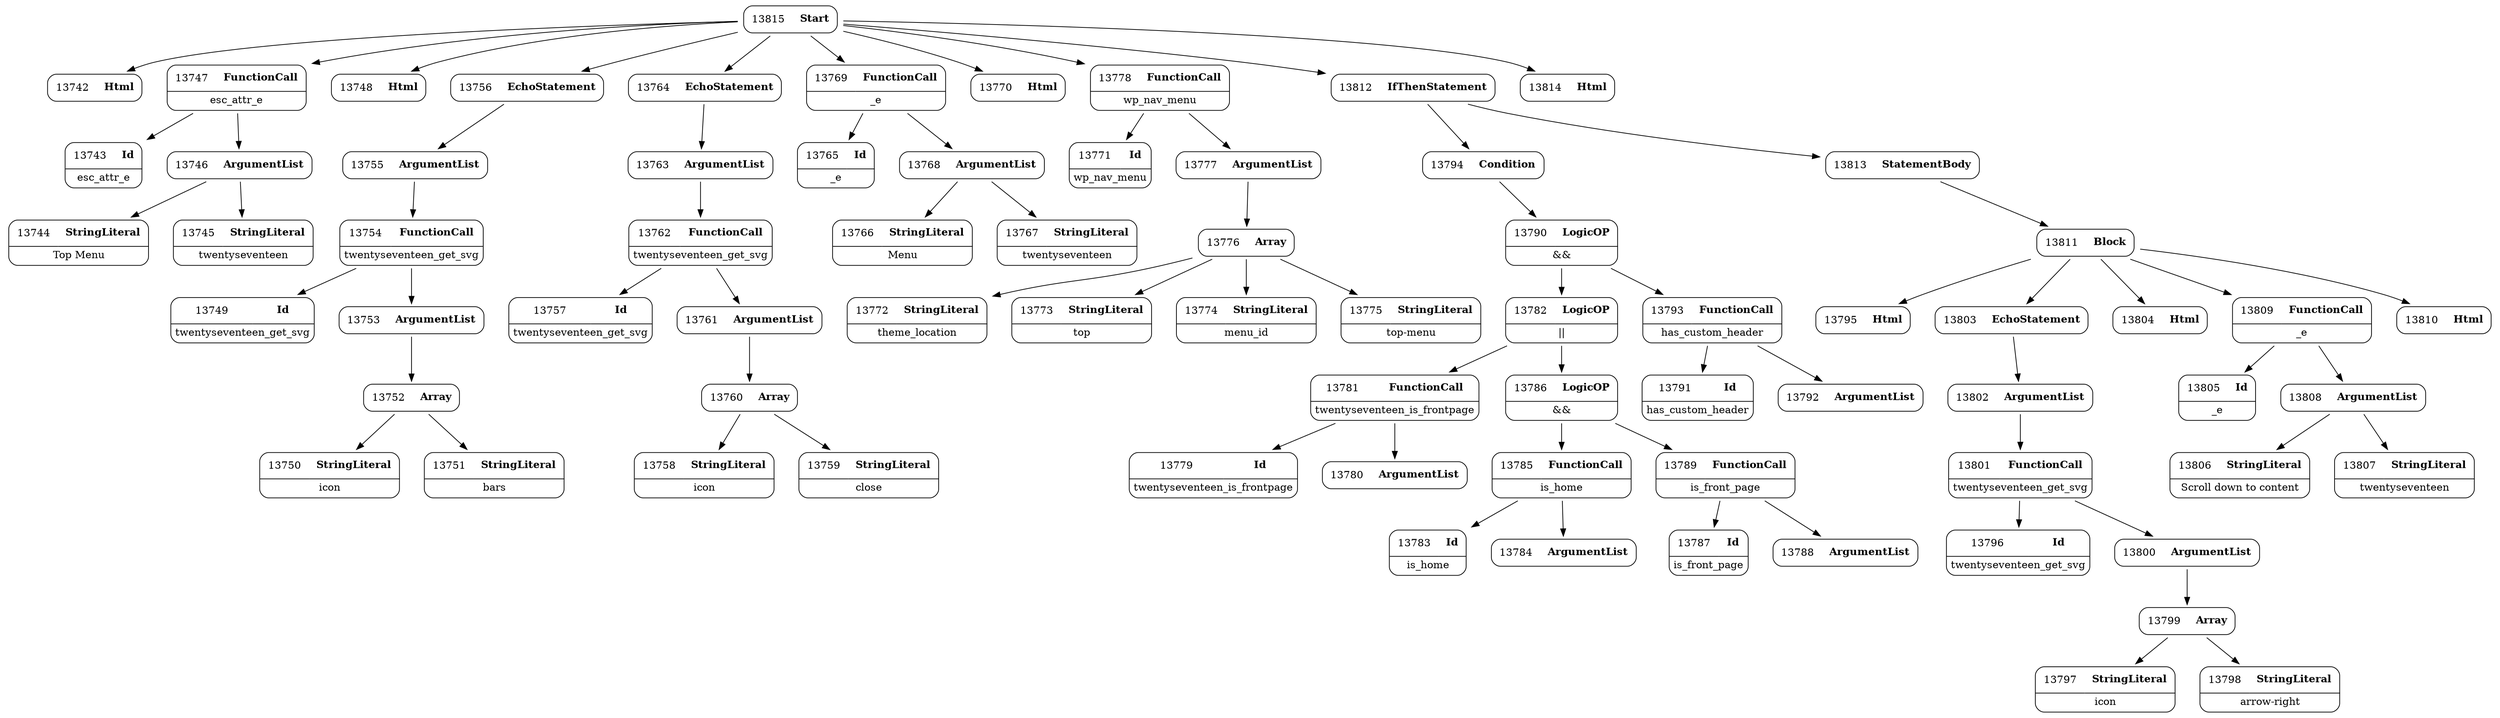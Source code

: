 digraph ast {
node [shape=none];
13742 [label=<<TABLE border='1' cellspacing='0' cellpadding='10' style='rounded' ><TR><TD border='0'>13742</TD><TD border='0'><B>Html</B></TD></TR></TABLE>>];
13743 [label=<<TABLE border='1' cellspacing='0' cellpadding='10' style='rounded' ><TR><TD border='0'>13743</TD><TD border='0'><B>Id</B></TD></TR><HR/><TR><TD border='0' cellpadding='5' colspan='2'>esc_attr_e</TD></TR></TABLE>>];
13744 [label=<<TABLE border='1' cellspacing='0' cellpadding='10' style='rounded' ><TR><TD border='0'>13744</TD><TD border='0'><B>StringLiteral</B></TD></TR><HR/><TR><TD border='0' cellpadding='5' colspan='2'>Top Menu</TD></TR></TABLE>>];
13745 [label=<<TABLE border='1' cellspacing='0' cellpadding='10' style='rounded' ><TR><TD border='0'>13745</TD><TD border='0'><B>StringLiteral</B></TD></TR><HR/><TR><TD border='0' cellpadding='5' colspan='2'>twentyseventeen</TD></TR></TABLE>>];
13746 [label=<<TABLE border='1' cellspacing='0' cellpadding='10' style='rounded' ><TR><TD border='0'>13746</TD><TD border='0'><B>ArgumentList</B></TD></TR></TABLE>>];
13746 -> 13744 [weight=2];
13746 -> 13745 [weight=2];
13747 [label=<<TABLE border='1' cellspacing='0' cellpadding='10' style='rounded' ><TR><TD border='0'>13747</TD><TD border='0'><B>FunctionCall</B></TD></TR><HR/><TR><TD border='0' cellpadding='5' colspan='2'>esc_attr_e</TD></TR></TABLE>>];
13747 -> 13743 [weight=2];
13747 -> 13746 [weight=2];
13748 [label=<<TABLE border='1' cellspacing='0' cellpadding='10' style='rounded' ><TR><TD border='0'>13748</TD><TD border='0'><B>Html</B></TD></TR></TABLE>>];
13749 [label=<<TABLE border='1' cellspacing='0' cellpadding='10' style='rounded' ><TR><TD border='0'>13749</TD><TD border='0'><B>Id</B></TD></TR><HR/><TR><TD border='0' cellpadding='5' colspan='2'>twentyseventeen_get_svg</TD></TR></TABLE>>];
13750 [label=<<TABLE border='1' cellspacing='0' cellpadding='10' style='rounded' ><TR><TD border='0'>13750</TD><TD border='0'><B>StringLiteral</B></TD></TR><HR/><TR><TD border='0' cellpadding='5' colspan='2'>icon</TD></TR></TABLE>>];
13751 [label=<<TABLE border='1' cellspacing='0' cellpadding='10' style='rounded' ><TR><TD border='0'>13751</TD><TD border='0'><B>StringLiteral</B></TD></TR><HR/><TR><TD border='0' cellpadding='5' colspan='2'>bars</TD></TR></TABLE>>];
13752 [label=<<TABLE border='1' cellspacing='0' cellpadding='10' style='rounded' ><TR><TD border='0'>13752</TD><TD border='0'><B>Array</B></TD></TR></TABLE>>];
13752 -> 13750 [weight=2];
13752 -> 13751 [weight=2];
13753 [label=<<TABLE border='1' cellspacing='0' cellpadding='10' style='rounded' ><TR><TD border='0'>13753</TD><TD border='0'><B>ArgumentList</B></TD></TR></TABLE>>];
13753 -> 13752 [weight=2];
13754 [label=<<TABLE border='1' cellspacing='0' cellpadding='10' style='rounded' ><TR><TD border='0'>13754</TD><TD border='0'><B>FunctionCall</B></TD></TR><HR/><TR><TD border='0' cellpadding='5' colspan='2'>twentyseventeen_get_svg</TD></TR></TABLE>>];
13754 -> 13749 [weight=2];
13754 -> 13753 [weight=2];
13755 [label=<<TABLE border='1' cellspacing='0' cellpadding='10' style='rounded' ><TR><TD border='0'>13755</TD><TD border='0'><B>ArgumentList</B></TD></TR></TABLE>>];
13755 -> 13754 [weight=2];
13756 [label=<<TABLE border='1' cellspacing='0' cellpadding='10' style='rounded' ><TR><TD border='0'>13756</TD><TD border='0'><B>EchoStatement</B></TD></TR></TABLE>>];
13756 -> 13755 [weight=2];
13757 [label=<<TABLE border='1' cellspacing='0' cellpadding='10' style='rounded' ><TR><TD border='0'>13757</TD><TD border='0'><B>Id</B></TD></TR><HR/><TR><TD border='0' cellpadding='5' colspan='2'>twentyseventeen_get_svg</TD></TR></TABLE>>];
13758 [label=<<TABLE border='1' cellspacing='0' cellpadding='10' style='rounded' ><TR><TD border='0'>13758</TD><TD border='0'><B>StringLiteral</B></TD></TR><HR/><TR><TD border='0' cellpadding='5' colspan='2'>icon</TD></TR></TABLE>>];
13759 [label=<<TABLE border='1' cellspacing='0' cellpadding='10' style='rounded' ><TR><TD border='0'>13759</TD><TD border='0'><B>StringLiteral</B></TD></TR><HR/><TR><TD border='0' cellpadding='5' colspan='2'>close</TD></TR></TABLE>>];
13760 [label=<<TABLE border='1' cellspacing='0' cellpadding='10' style='rounded' ><TR><TD border='0'>13760</TD><TD border='0'><B>Array</B></TD></TR></TABLE>>];
13760 -> 13758 [weight=2];
13760 -> 13759 [weight=2];
13761 [label=<<TABLE border='1' cellspacing='0' cellpadding='10' style='rounded' ><TR><TD border='0'>13761</TD><TD border='0'><B>ArgumentList</B></TD></TR></TABLE>>];
13761 -> 13760 [weight=2];
13762 [label=<<TABLE border='1' cellspacing='0' cellpadding='10' style='rounded' ><TR><TD border='0'>13762</TD><TD border='0'><B>FunctionCall</B></TD></TR><HR/><TR><TD border='0' cellpadding='5' colspan='2'>twentyseventeen_get_svg</TD></TR></TABLE>>];
13762 -> 13757 [weight=2];
13762 -> 13761 [weight=2];
13763 [label=<<TABLE border='1' cellspacing='0' cellpadding='10' style='rounded' ><TR><TD border='0'>13763</TD><TD border='0'><B>ArgumentList</B></TD></TR></TABLE>>];
13763 -> 13762 [weight=2];
13764 [label=<<TABLE border='1' cellspacing='0' cellpadding='10' style='rounded' ><TR><TD border='0'>13764</TD><TD border='0'><B>EchoStatement</B></TD></TR></TABLE>>];
13764 -> 13763 [weight=2];
13765 [label=<<TABLE border='1' cellspacing='0' cellpadding='10' style='rounded' ><TR><TD border='0'>13765</TD><TD border='0'><B>Id</B></TD></TR><HR/><TR><TD border='0' cellpadding='5' colspan='2'>_e</TD></TR></TABLE>>];
13766 [label=<<TABLE border='1' cellspacing='0' cellpadding='10' style='rounded' ><TR><TD border='0'>13766</TD><TD border='0'><B>StringLiteral</B></TD></TR><HR/><TR><TD border='0' cellpadding='5' colspan='2'>Menu</TD></TR></TABLE>>];
13767 [label=<<TABLE border='1' cellspacing='0' cellpadding='10' style='rounded' ><TR><TD border='0'>13767</TD><TD border='0'><B>StringLiteral</B></TD></TR><HR/><TR><TD border='0' cellpadding='5' colspan='2'>twentyseventeen</TD></TR></TABLE>>];
13768 [label=<<TABLE border='1' cellspacing='0' cellpadding='10' style='rounded' ><TR><TD border='0'>13768</TD><TD border='0'><B>ArgumentList</B></TD></TR></TABLE>>];
13768 -> 13766 [weight=2];
13768 -> 13767 [weight=2];
13769 [label=<<TABLE border='1' cellspacing='0' cellpadding='10' style='rounded' ><TR><TD border='0'>13769</TD><TD border='0'><B>FunctionCall</B></TD></TR><HR/><TR><TD border='0' cellpadding='5' colspan='2'>_e</TD></TR></TABLE>>];
13769 -> 13765 [weight=2];
13769 -> 13768 [weight=2];
13770 [label=<<TABLE border='1' cellspacing='0' cellpadding='10' style='rounded' ><TR><TD border='0'>13770</TD><TD border='0'><B>Html</B></TD></TR></TABLE>>];
13771 [label=<<TABLE border='1' cellspacing='0' cellpadding='10' style='rounded' ><TR><TD border='0'>13771</TD><TD border='0'><B>Id</B></TD></TR><HR/><TR><TD border='0' cellpadding='5' colspan='2'>wp_nav_menu</TD></TR></TABLE>>];
13772 [label=<<TABLE border='1' cellspacing='0' cellpadding='10' style='rounded' ><TR><TD border='0'>13772</TD><TD border='0'><B>StringLiteral</B></TD></TR><HR/><TR><TD border='0' cellpadding='5' colspan='2'>theme_location</TD></TR></TABLE>>];
13773 [label=<<TABLE border='1' cellspacing='0' cellpadding='10' style='rounded' ><TR><TD border='0'>13773</TD><TD border='0'><B>StringLiteral</B></TD></TR><HR/><TR><TD border='0' cellpadding='5' colspan='2'>top</TD></TR></TABLE>>];
13774 [label=<<TABLE border='1' cellspacing='0' cellpadding='10' style='rounded' ><TR><TD border='0'>13774</TD><TD border='0'><B>StringLiteral</B></TD></TR><HR/><TR><TD border='0' cellpadding='5' colspan='2'>menu_id</TD></TR></TABLE>>];
13775 [label=<<TABLE border='1' cellspacing='0' cellpadding='10' style='rounded' ><TR><TD border='0'>13775</TD><TD border='0'><B>StringLiteral</B></TD></TR><HR/><TR><TD border='0' cellpadding='5' colspan='2'>top-menu</TD></TR></TABLE>>];
13776 [label=<<TABLE border='1' cellspacing='0' cellpadding='10' style='rounded' ><TR><TD border='0'>13776</TD><TD border='0'><B>Array</B></TD></TR></TABLE>>];
13776 -> 13772 [weight=2];
13776 -> 13773 [weight=2];
13776 -> 13774 [weight=2];
13776 -> 13775 [weight=2];
13777 [label=<<TABLE border='1' cellspacing='0' cellpadding='10' style='rounded' ><TR><TD border='0'>13777</TD><TD border='0'><B>ArgumentList</B></TD></TR></TABLE>>];
13777 -> 13776 [weight=2];
13778 [label=<<TABLE border='1' cellspacing='0' cellpadding='10' style='rounded' ><TR><TD border='0'>13778</TD><TD border='0'><B>FunctionCall</B></TD></TR><HR/><TR><TD border='0' cellpadding='5' colspan='2'>wp_nav_menu</TD></TR></TABLE>>];
13778 -> 13771 [weight=2];
13778 -> 13777 [weight=2];
13779 [label=<<TABLE border='1' cellspacing='0' cellpadding='10' style='rounded' ><TR><TD border='0'>13779</TD><TD border='0'><B>Id</B></TD></TR><HR/><TR><TD border='0' cellpadding='5' colspan='2'>twentyseventeen_is_frontpage</TD></TR></TABLE>>];
13780 [label=<<TABLE border='1' cellspacing='0' cellpadding='10' style='rounded' ><TR><TD border='0'>13780</TD><TD border='0'><B>ArgumentList</B></TD></TR></TABLE>>];
13781 [label=<<TABLE border='1' cellspacing='0' cellpadding='10' style='rounded' ><TR><TD border='0'>13781</TD><TD border='0'><B>FunctionCall</B></TD></TR><HR/><TR><TD border='0' cellpadding='5' colspan='2'>twentyseventeen_is_frontpage</TD></TR></TABLE>>];
13781 -> 13779 [weight=2];
13781 -> 13780 [weight=2];
13782 [label=<<TABLE border='1' cellspacing='0' cellpadding='10' style='rounded' ><TR><TD border='0'>13782</TD><TD border='0'><B>LogicOP</B></TD></TR><HR/><TR><TD border='0' cellpadding='5' colspan='2'>||</TD></TR></TABLE>>];
13782 -> 13781 [weight=2];
13782 -> 13786 [weight=2];
13783 [label=<<TABLE border='1' cellspacing='0' cellpadding='10' style='rounded' ><TR><TD border='0'>13783</TD><TD border='0'><B>Id</B></TD></TR><HR/><TR><TD border='0' cellpadding='5' colspan='2'>is_home</TD></TR></TABLE>>];
13784 [label=<<TABLE border='1' cellspacing='0' cellpadding='10' style='rounded' ><TR><TD border='0'>13784</TD><TD border='0'><B>ArgumentList</B></TD></TR></TABLE>>];
13785 [label=<<TABLE border='1' cellspacing='0' cellpadding='10' style='rounded' ><TR><TD border='0'>13785</TD><TD border='0'><B>FunctionCall</B></TD></TR><HR/><TR><TD border='0' cellpadding='5' colspan='2'>is_home</TD></TR></TABLE>>];
13785 -> 13783 [weight=2];
13785 -> 13784 [weight=2];
13786 [label=<<TABLE border='1' cellspacing='0' cellpadding='10' style='rounded' ><TR><TD border='0'>13786</TD><TD border='0'><B>LogicOP</B></TD></TR><HR/><TR><TD border='0' cellpadding='5' colspan='2'>&amp;&amp;</TD></TR></TABLE>>];
13786 -> 13785 [weight=2];
13786 -> 13789 [weight=2];
13787 [label=<<TABLE border='1' cellspacing='0' cellpadding='10' style='rounded' ><TR><TD border='0'>13787</TD><TD border='0'><B>Id</B></TD></TR><HR/><TR><TD border='0' cellpadding='5' colspan='2'>is_front_page</TD></TR></TABLE>>];
13788 [label=<<TABLE border='1' cellspacing='0' cellpadding='10' style='rounded' ><TR><TD border='0'>13788</TD><TD border='0'><B>ArgumentList</B></TD></TR></TABLE>>];
13789 [label=<<TABLE border='1' cellspacing='0' cellpadding='10' style='rounded' ><TR><TD border='0'>13789</TD><TD border='0'><B>FunctionCall</B></TD></TR><HR/><TR><TD border='0' cellpadding='5' colspan='2'>is_front_page</TD></TR></TABLE>>];
13789 -> 13787 [weight=2];
13789 -> 13788 [weight=2];
13790 [label=<<TABLE border='1' cellspacing='0' cellpadding='10' style='rounded' ><TR><TD border='0'>13790</TD><TD border='0'><B>LogicOP</B></TD></TR><HR/><TR><TD border='0' cellpadding='5' colspan='2'>&amp;&amp;</TD></TR></TABLE>>];
13790 -> 13782 [weight=2];
13790 -> 13793 [weight=2];
13791 [label=<<TABLE border='1' cellspacing='0' cellpadding='10' style='rounded' ><TR><TD border='0'>13791</TD><TD border='0'><B>Id</B></TD></TR><HR/><TR><TD border='0' cellpadding='5' colspan='2'>has_custom_header</TD></TR></TABLE>>];
13792 [label=<<TABLE border='1' cellspacing='0' cellpadding='10' style='rounded' ><TR><TD border='0'>13792</TD><TD border='0'><B>ArgumentList</B></TD></TR></TABLE>>];
13793 [label=<<TABLE border='1' cellspacing='0' cellpadding='10' style='rounded' ><TR><TD border='0'>13793</TD><TD border='0'><B>FunctionCall</B></TD></TR><HR/><TR><TD border='0' cellpadding='5' colspan='2'>has_custom_header</TD></TR></TABLE>>];
13793 -> 13791 [weight=2];
13793 -> 13792 [weight=2];
13794 [label=<<TABLE border='1' cellspacing='0' cellpadding='10' style='rounded' ><TR><TD border='0'>13794</TD><TD border='0'><B>Condition</B></TD></TR></TABLE>>];
13794 -> 13790 [weight=2];
13795 [label=<<TABLE border='1' cellspacing='0' cellpadding='10' style='rounded' ><TR><TD border='0'>13795</TD><TD border='0'><B>Html</B></TD></TR></TABLE>>];
13796 [label=<<TABLE border='1' cellspacing='0' cellpadding='10' style='rounded' ><TR><TD border='0'>13796</TD><TD border='0'><B>Id</B></TD></TR><HR/><TR><TD border='0' cellpadding='5' colspan='2'>twentyseventeen_get_svg</TD></TR></TABLE>>];
13797 [label=<<TABLE border='1' cellspacing='0' cellpadding='10' style='rounded' ><TR><TD border='0'>13797</TD><TD border='0'><B>StringLiteral</B></TD></TR><HR/><TR><TD border='0' cellpadding='5' colspan='2'>icon</TD></TR></TABLE>>];
13798 [label=<<TABLE border='1' cellspacing='0' cellpadding='10' style='rounded' ><TR><TD border='0'>13798</TD><TD border='0'><B>StringLiteral</B></TD></TR><HR/><TR><TD border='0' cellpadding='5' colspan='2'>arrow-right</TD></TR></TABLE>>];
13799 [label=<<TABLE border='1' cellspacing='0' cellpadding='10' style='rounded' ><TR><TD border='0'>13799</TD><TD border='0'><B>Array</B></TD></TR></TABLE>>];
13799 -> 13797 [weight=2];
13799 -> 13798 [weight=2];
13800 [label=<<TABLE border='1' cellspacing='0' cellpadding='10' style='rounded' ><TR><TD border='0'>13800</TD><TD border='0'><B>ArgumentList</B></TD></TR></TABLE>>];
13800 -> 13799 [weight=2];
13801 [label=<<TABLE border='1' cellspacing='0' cellpadding='10' style='rounded' ><TR><TD border='0'>13801</TD><TD border='0'><B>FunctionCall</B></TD></TR><HR/><TR><TD border='0' cellpadding='5' colspan='2'>twentyseventeen_get_svg</TD></TR></TABLE>>];
13801 -> 13796 [weight=2];
13801 -> 13800 [weight=2];
13802 [label=<<TABLE border='1' cellspacing='0' cellpadding='10' style='rounded' ><TR><TD border='0'>13802</TD><TD border='0'><B>ArgumentList</B></TD></TR></TABLE>>];
13802 -> 13801 [weight=2];
13803 [label=<<TABLE border='1' cellspacing='0' cellpadding='10' style='rounded' ><TR><TD border='0'>13803</TD><TD border='0'><B>EchoStatement</B></TD></TR></TABLE>>];
13803 -> 13802 [weight=2];
13804 [label=<<TABLE border='1' cellspacing='0' cellpadding='10' style='rounded' ><TR><TD border='0'>13804</TD><TD border='0'><B>Html</B></TD></TR></TABLE>>];
13805 [label=<<TABLE border='1' cellspacing='0' cellpadding='10' style='rounded' ><TR><TD border='0'>13805</TD><TD border='0'><B>Id</B></TD></TR><HR/><TR><TD border='0' cellpadding='5' colspan='2'>_e</TD></TR></TABLE>>];
13806 [label=<<TABLE border='1' cellspacing='0' cellpadding='10' style='rounded' ><TR><TD border='0'>13806</TD><TD border='0'><B>StringLiteral</B></TD></TR><HR/><TR><TD border='0' cellpadding='5' colspan='2'>Scroll down to content</TD></TR></TABLE>>];
13807 [label=<<TABLE border='1' cellspacing='0' cellpadding='10' style='rounded' ><TR><TD border='0'>13807</TD><TD border='0'><B>StringLiteral</B></TD></TR><HR/><TR><TD border='0' cellpadding='5' colspan='2'>twentyseventeen</TD></TR></TABLE>>];
13808 [label=<<TABLE border='1' cellspacing='0' cellpadding='10' style='rounded' ><TR><TD border='0'>13808</TD><TD border='0'><B>ArgumentList</B></TD></TR></TABLE>>];
13808 -> 13806 [weight=2];
13808 -> 13807 [weight=2];
13809 [label=<<TABLE border='1' cellspacing='0' cellpadding='10' style='rounded' ><TR><TD border='0'>13809</TD><TD border='0'><B>FunctionCall</B></TD></TR><HR/><TR><TD border='0' cellpadding='5' colspan='2'>_e</TD></TR></TABLE>>];
13809 -> 13805 [weight=2];
13809 -> 13808 [weight=2];
13810 [label=<<TABLE border='1' cellspacing='0' cellpadding='10' style='rounded' ><TR><TD border='0'>13810</TD><TD border='0'><B>Html</B></TD></TR></TABLE>>];
13811 [label=<<TABLE border='1' cellspacing='0' cellpadding='10' style='rounded' ><TR><TD border='0'>13811</TD><TD border='0'><B>Block</B></TD></TR></TABLE>>];
13811 -> 13795 [weight=2];
13811 -> 13803 [weight=2];
13811 -> 13804 [weight=2];
13811 -> 13809 [weight=2];
13811 -> 13810 [weight=2];
13812 [label=<<TABLE border='1' cellspacing='0' cellpadding='10' style='rounded' ><TR><TD border='0'>13812</TD><TD border='0'><B>IfThenStatement</B></TD></TR></TABLE>>];
13812 -> 13794 [weight=2];
13812 -> 13813 [weight=2];
13813 [label=<<TABLE border='1' cellspacing='0' cellpadding='10' style='rounded' ><TR><TD border='0'>13813</TD><TD border='0'><B>StatementBody</B></TD></TR></TABLE>>];
13813 -> 13811 [weight=2];
13814 [label=<<TABLE border='1' cellspacing='0' cellpadding='10' style='rounded' ><TR><TD border='0'>13814</TD><TD border='0'><B>Html</B></TD></TR></TABLE>>];
13815 [label=<<TABLE border='1' cellspacing='0' cellpadding='10' style='rounded' ><TR><TD border='0'>13815</TD><TD border='0'><B>Start</B></TD></TR></TABLE>>];
13815 -> 13742 [weight=2];
13815 -> 13747 [weight=2];
13815 -> 13748 [weight=2];
13815 -> 13756 [weight=2];
13815 -> 13764 [weight=2];
13815 -> 13769 [weight=2];
13815 -> 13770 [weight=2];
13815 -> 13778 [weight=2];
13815 -> 13812 [weight=2];
13815 -> 13814 [weight=2];
}

